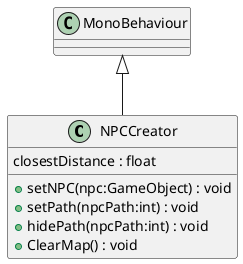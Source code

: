 @startuml
class NPCCreator {
    closestDistance : float
    + setNPC(npc:GameObject) : void
    + setPath(npcPath:int) : void
    + hidePath(npcPath:int) : void
    + ClearMap() : void
}
MonoBehaviour <|-- NPCCreator
@enduml
